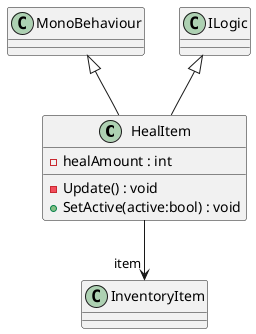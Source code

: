 @startuml
class HealItem {
    - healAmount : int
    - Update() : void
    + SetActive(active:bool) : void
}
MonoBehaviour <|-- HealItem
ILogic <|-- HealItem
HealItem --> "item" InventoryItem
@enduml
